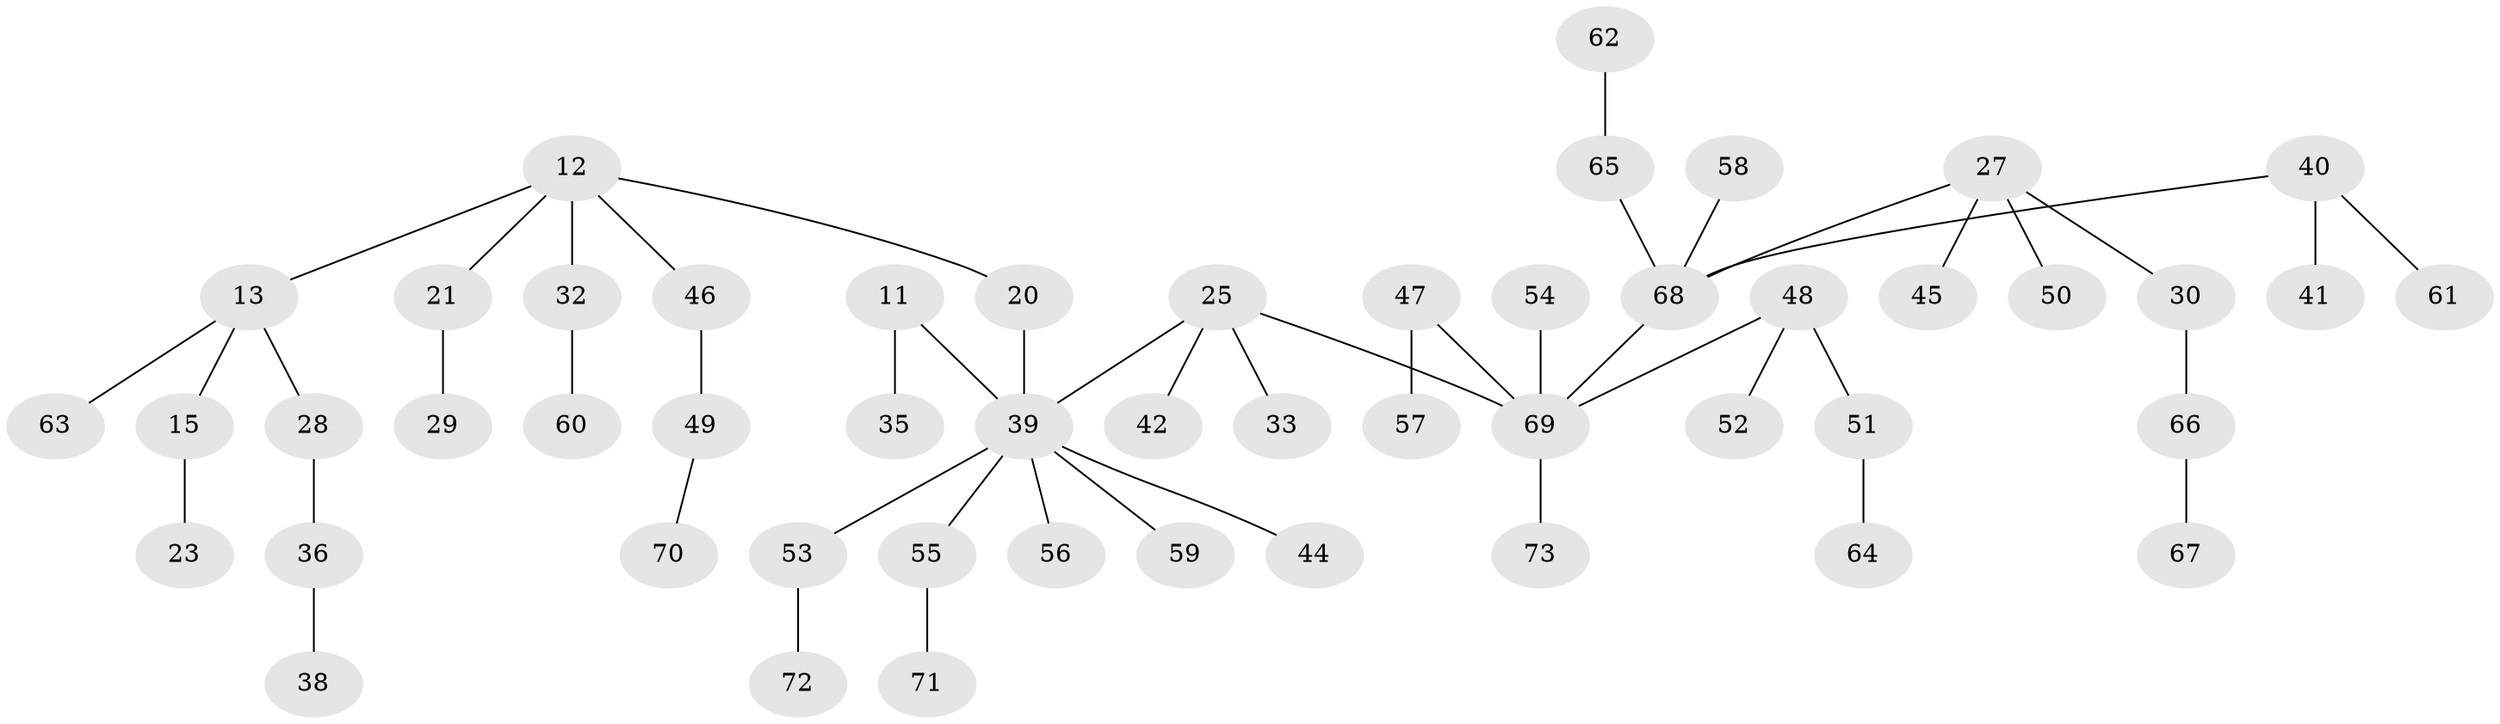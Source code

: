 // original degree distribution, {3: 0.136986301369863, 4: 0.0821917808219178, 2: 0.2602739726027397, 7: 0.0136986301369863, 1: 0.4794520547945205, 5: 0.0273972602739726}
// Generated by graph-tools (version 1.1) at 2025/56/03/04/25 21:56:33]
// undirected, 51 vertices, 50 edges
graph export_dot {
graph [start="1"]
  node [color=gray90,style=filled];
  11 [super="+6"];
  12 [super="+5"];
  13;
  15;
  20 [super="+1"];
  21 [super="+17"];
  23;
  25 [super="+16+9+14+24"];
  27;
  28;
  29;
  30;
  32;
  33;
  35;
  36;
  38;
  39 [super="+18+19+34"];
  40 [super="+37"];
  41;
  42;
  44;
  45;
  46;
  47;
  48 [super="+26"];
  49;
  50;
  51;
  52;
  53;
  54;
  55;
  56;
  57;
  58;
  59;
  60;
  61;
  62;
  63;
  64;
  65 [super="+43"];
  66;
  67;
  68 [super="+10+22"];
  69 [super="+7"];
  70;
  71;
  72;
  73;
  11 -- 35;
  11 -- 39;
  12 -- 13;
  12 -- 32;
  12 -- 46;
  12 -- 20;
  12 -- 21;
  13 -- 15;
  13 -- 28;
  13 -- 63;
  15 -- 23;
  20 -- 39;
  21 -- 29;
  25 -- 42;
  25 -- 33;
  25 -- 69;
  25 -- 39;
  27 -- 30;
  27 -- 45;
  27 -- 50;
  27 -- 68;
  28 -- 36;
  30 -- 66;
  32 -- 60;
  36 -- 38;
  39 -- 44;
  39 -- 56;
  39 -- 59;
  39 -- 53;
  39 -- 55;
  40 -- 61;
  40 -- 41;
  40 -- 68;
  46 -- 49;
  47 -- 57;
  47 -- 69;
  48 -- 52;
  48 -- 51;
  48 -- 69;
  49 -- 70;
  51 -- 64;
  53 -- 72;
  54 -- 69;
  55 -- 71;
  58 -- 68;
  62 -- 65;
  65 -- 68;
  66 -- 67;
  68 -- 69;
  69 -- 73;
}
